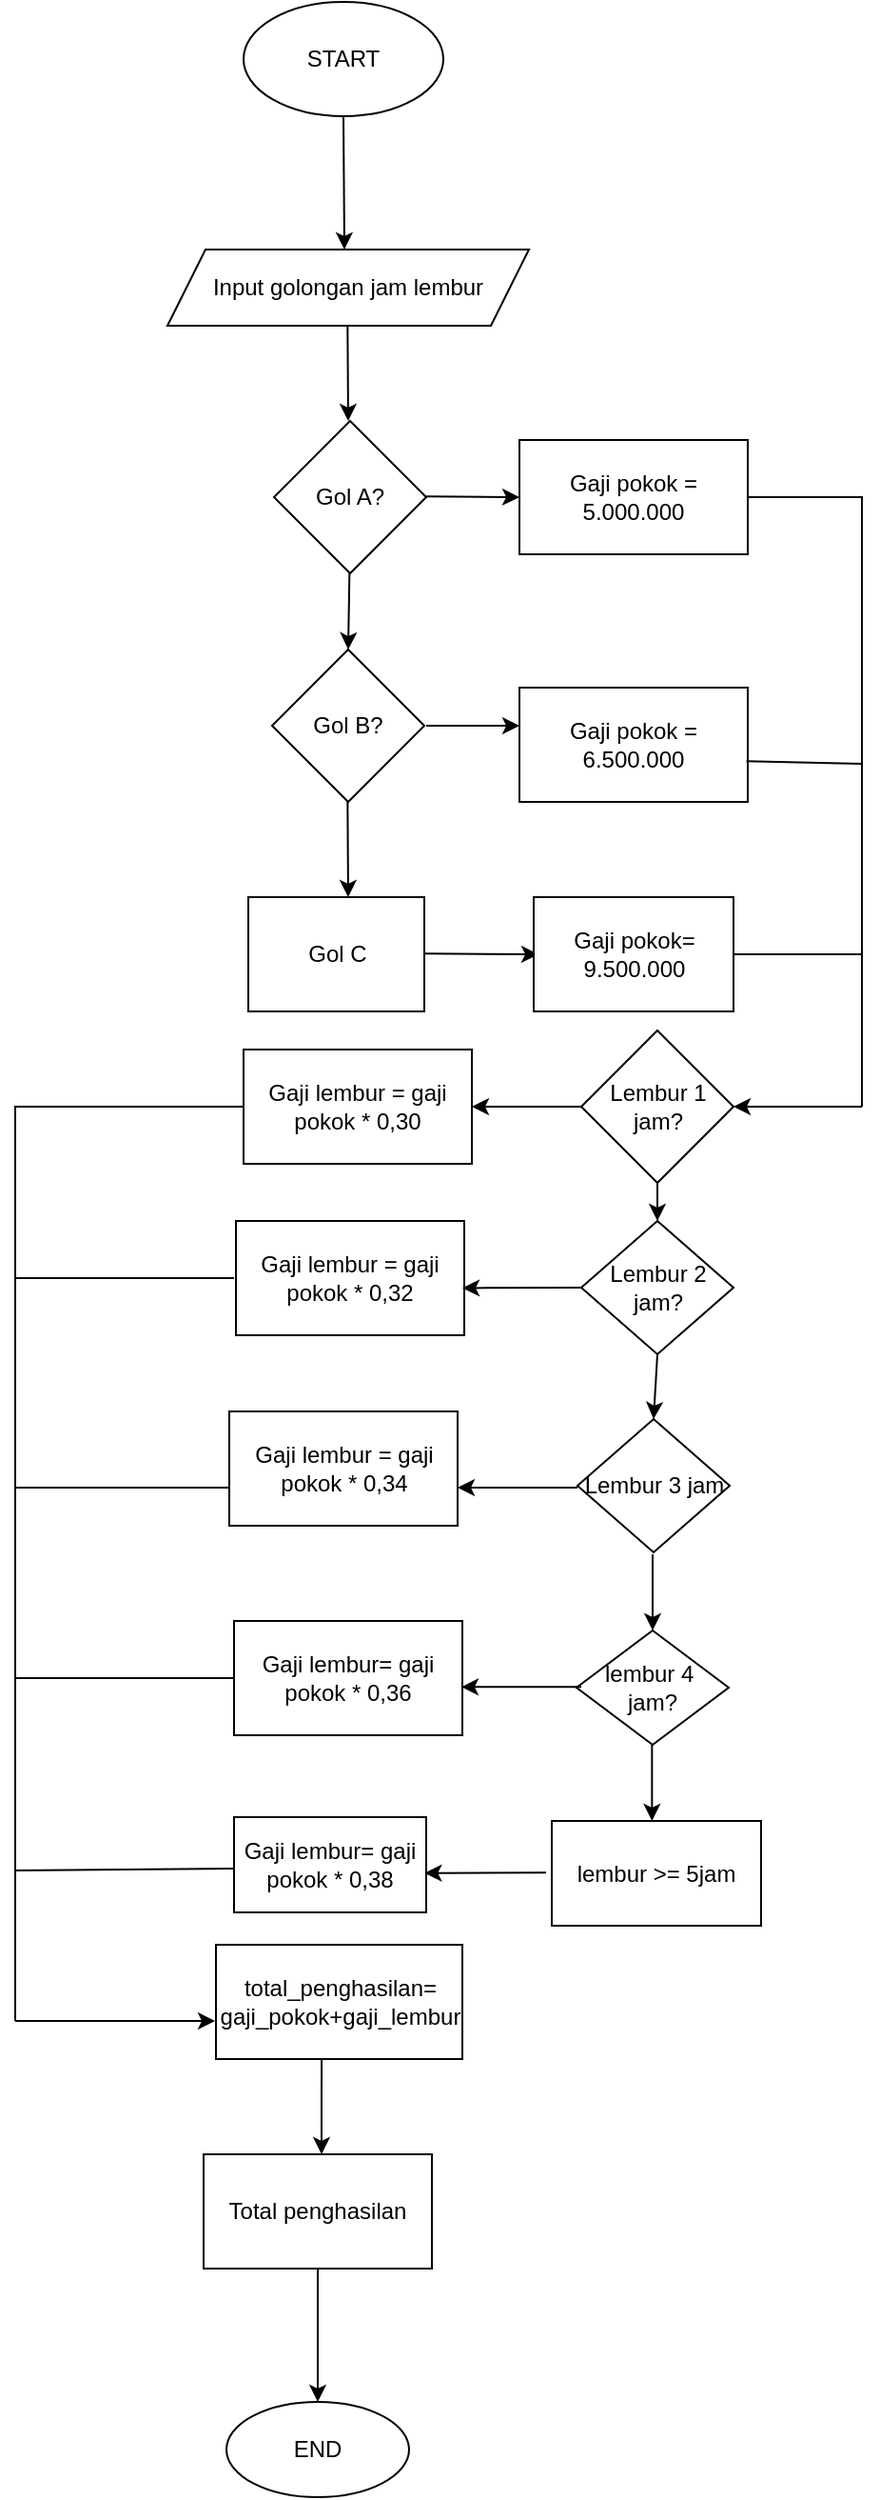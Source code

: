 <mxfile version="26.2.9">
  <diagram name="Halaman-1" id="oa67dm58s6h_PNTkt_5L">
    <mxGraphModel dx="525" dy="278" grid="1" gridSize="10" guides="1" tooltips="1" connect="1" arrows="1" fold="1" page="1" pageScale="1" pageWidth="827" pageHeight="1169" math="0" shadow="0">
      <root>
        <mxCell id="0" />
        <mxCell id="1" parent="0" />
        <mxCell id="6pNxAEckZFCcFxAxn4MV-1" value="START" style="ellipse;whiteSpace=wrap;html=1;" vertex="1" parent="1">
          <mxGeometry x="375" y="20" width="105" height="60" as="geometry" />
        </mxCell>
        <mxCell id="6pNxAEckZFCcFxAxn4MV-2" value="Input golongan jam lembur" style="shape=parallelogram;perimeter=parallelogramPerimeter;whiteSpace=wrap;html=1;fixedSize=1;" vertex="1" parent="1">
          <mxGeometry x="335" y="150" width="190" height="40" as="geometry" />
        </mxCell>
        <mxCell id="6pNxAEckZFCcFxAxn4MV-18" value="" style="endArrow=classic;html=1;rounded=0;exitX=0.5;exitY=1;exitDx=0;exitDy=0;" edge="1" parent="1" source="6pNxAEckZFCcFxAxn4MV-1">
          <mxGeometry width="50" height="50" relative="1" as="geometry">
            <mxPoint x="389" y="170" as="sourcePoint" />
            <mxPoint x="428" y="150" as="targetPoint" />
          </mxGeometry>
        </mxCell>
        <mxCell id="6pNxAEckZFCcFxAxn4MV-19" value="Gol A?" style="rhombus;whiteSpace=wrap;html=1;" vertex="1" parent="1">
          <mxGeometry x="391" y="240" width="80" height="80" as="geometry" />
        </mxCell>
        <mxCell id="6pNxAEckZFCcFxAxn4MV-20" value="" style="endArrow=classic;html=1;rounded=0;exitX=0.5;exitY=1;exitDx=0;exitDy=0;" edge="1" parent="1">
          <mxGeometry width="50" height="50" relative="1" as="geometry">
            <mxPoint x="429.67" y="190" as="sourcePoint" />
            <mxPoint x="430" y="240" as="targetPoint" />
          </mxGeometry>
        </mxCell>
        <mxCell id="6pNxAEckZFCcFxAxn4MV-21" value="" style="endArrow=classic;html=1;rounded=0;" edge="1" parent="1">
          <mxGeometry width="50" height="50" relative="1" as="geometry">
            <mxPoint x="471" y="279.67" as="sourcePoint" />
            <mxPoint x="520" y="280" as="targetPoint" />
          </mxGeometry>
        </mxCell>
        <mxCell id="6pNxAEckZFCcFxAxn4MV-22" value="Gaji pokok = 5.000.000" style="rounded=0;whiteSpace=wrap;html=1;" vertex="1" parent="1">
          <mxGeometry x="520" y="250" width="120" height="60" as="geometry" />
        </mxCell>
        <mxCell id="6pNxAEckZFCcFxAxn4MV-24" value="" style="shape=partialRectangle;whiteSpace=wrap;html=1;bottom=0;right=0;fillColor=none;rotation=-180;direction=north;" vertex="1" parent="1">
          <mxGeometry x="640" y="280" width="60" height="120" as="geometry" />
        </mxCell>
        <mxCell id="6pNxAEckZFCcFxAxn4MV-28" value="Gol B?" style="rhombus;whiteSpace=wrap;html=1;" vertex="1" parent="1">
          <mxGeometry x="390" y="360" width="80" height="80" as="geometry" />
        </mxCell>
        <mxCell id="6pNxAEckZFCcFxAxn4MV-29" value="" style="endArrow=classic;html=1;rounded=0;exitX=0.5;exitY=1;exitDx=0;exitDy=0;" edge="1" parent="1">
          <mxGeometry width="50" height="50" relative="1" as="geometry">
            <mxPoint x="430.67" y="320" as="sourcePoint" />
            <mxPoint x="430" y="360" as="targetPoint" />
          </mxGeometry>
        </mxCell>
        <mxCell id="6pNxAEckZFCcFxAxn4MV-30" value="" style="endArrow=classic;html=1;rounded=0;" edge="1" parent="1">
          <mxGeometry width="50" height="50" relative="1" as="geometry">
            <mxPoint x="471" y="400" as="sourcePoint" />
            <mxPoint x="520" y="400" as="targetPoint" />
          </mxGeometry>
        </mxCell>
        <mxCell id="6pNxAEckZFCcFxAxn4MV-31" value="Gaji pokok = 6.500.000" style="rounded=0;whiteSpace=wrap;html=1;" vertex="1" parent="1">
          <mxGeometry x="520" y="380" width="120" height="60" as="geometry" />
        </mxCell>
        <mxCell id="6pNxAEckZFCcFxAxn4MV-34" value="" style="endArrow=none;html=1;rounded=0;" edge="1" parent="1">
          <mxGeometry width="50" height="50" relative="1" as="geometry">
            <mxPoint x="700" y="420" as="sourcePoint" />
            <mxPoint x="700" y="400" as="targetPoint" />
          </mxGeometry>
        </mxCell>
        <mxCell id="6pNxAEckZFCcFxAxn4MV-35" value="" style="endArrow=none;html=1;rounded=0;exitX=0.994;exitY=0.644;exitDx=0;exitDy=0;exitPerimeter=0;" edge="1" parent="1" source="6pNxAEckZFCcFxAxn4MV-31">
          <mxGeometry width="50" height="50" relative="1" as="geometry">
            <mxPoint x="675" y="527" as="sourcePoint" />
            <mxPoint x="700" y="420" as="targetPoint" />
          </mxGeometry>
        </mxCell>
        <mxCell id="6pNxAEckZFCcFxAxn4MV-36" value="" style="endArrow=classic;html=1;rounded=0;exitX=0.5;exitY=1;exitDx=0;exitDy=0;" edge="1" parent="1">
          <mxGeometry width="50" height="50" relative="1" as="geometry">
            <mxPoint x="429.67" y="440" as="sourcePoint" />
            <mxPoint x="430" y="490" as="targetPoint" />
          </mxGeometry>
        </mxCell>
        <mxCell id="6pNxAEckZFCcFxAxn4MV-38" value="Gol C" style="rounded=0;whiteSpace=wrap;html=1;" vertex="1" parent="1">
          <mxGeometry x="377.5" y="490" width="92.5" height="60" as="geometry" />
        </mxCell>
        <mxCell id="6pNxAEckZFCcFxAxn4MV-39" value="" style="endArrow=classic;html=1;rounded=0;" edge="1" parent="1">
          <mxGeometry width="50" height="50" relative="1" as="geometry">
            <mxPoint x="470" y="519.67" as="sourcePoint" />
            <mxPoint x="530" y="520" as="targetPoint" />
          </mxGeometry>
        </mxCell>
        <mxCell id="6pNxAEckZFCcFxAxn4MV-40" value="Gaji pokok= 9.500.000" style="rounded=0;whiteSpace=wrap;html=1;" vertex="1" parent="1">
          <mxGeometry x="527.5" y="490" width="105" height="60" as="geometry" />
        </mxCell>
        <mxCell id="6pNxAEckZFCcFxAxn4MV-41" value="" style="endArrow=none;html=1;rounded=0;" edge="1" parent="1">
          <mxGeometry width="50" height="50" relative="1" as="geometry">
            <mxPoint x="700" y="520" as="sourcePoint" />
            <mxPoint x="700" y="420" as="targetPoint" />
          </mxGeometry>
        </mxCell>
        <mxCell id="6pNxAEckZFCcFxAxn4MV-43" value="" style="endArrow=none;html=1;rounded=0;exitX=1;exitY=0.5;exitDx=0;exitDy=0;" edge="1" parent="1" source="6pNxAEckZFCcFxAxn4MV-40">
          <mxGeometry width="50" height="50" relative="1" as="geometry">
            <mxPoint x="680" y="690" as="sourcePoint" />
            <mxPoint x="700" y="520" as="targetPoint" />
          </mxGeometry>
        </mxCell>
        <mxCell id="6pNxAEckZFCcFxAxn4MV-46" value="" style="endArrow=none;html=1;rounded=0;" edge="1" parent="1">
          <mxGeometry width="50" height="50" relative="1" as="geometry">
            <mxPoint x="700" y="600" as="sourcePoint" />
            <mxPoint x="700" y="520" as="targetPoint" />
          </mxGeometry>
        </mxCell>
        <mxCell id="6pNxAEckZFCcFxAxn4MV-47" value="" style="endArrow=classic;html=1;rounded=0;" edge="1" parent="1">
          <mxGeometry width="50" height="50" relative="1" as="geometry">
            <mxPoint x="700" y="600" as="sourcePoint" />
            <mxPoint x="632.5" y="600" as="targetPoint" />
          </mxGeometry>
        </mxCell>
        <mxCell id="6pNxAEckZFCcFxAxn4MV-48" value="Lembur 1 jam?" style="rhombus;whiteSpace=wrap;html=1;" vertex="1" parent="1">
          <mxGeometry x="552.5" y="560" width="80" height="80" as="geometry" />
        </mxCell>
        <mxCell id="6pNxAEckZFCcFxAxn4MV-51" value="" style="endArrow=classic;html=1;rounded=0;entryX=1;entryY=0.5;entryDx=0;entryDy=0;" edge="1" parent="1" source="6pNxAEckZFCcFxAxn4MV-48" target="6pNxAEckZFCcFxAxn4MV-52">
          <mxGeometry width="50" height="50" relative="1" as="geometry">
            <mxPoint x="460" y="780" as="sourcePoint" />
            <mxPoint x="500" y="740" as="targetPoint" />
          </mxGeometry>
        </mxCell>
        <mxCell id="6pNxAEckZFCcFxAxn4MV-52" value="Gaji lembur = gaji pokok * 0,30" style="rounded=0;whiteSpace=wrap;html=1;" vertex="1" parent="1">
          <mxGeometry x="375" y="570" width="120" height="60" as="geometry" />
        </mxCell>
        <mxCell id="6pNxAEckZFCcFxAxn4MV-53" value="" style="shape=partialRectangle;whiteSpace=wrap;html=1;bottom=0;right=0;fillColor=none;" vertex="1" parent="1">
          <mxGeometry x="255" y="600" width="120" height="60" as="geometry" />
        </mxCell>
        <mxCell id="6pNxAEckZFCcFxAxn4MV-54" value="Gaji lembur = gaji pokok * 0,32" style="rounded=0;whiteSpace=wrap;html=1;" vertex="1" parent="1">
          <mxGeometry x="371" y="660" width="120" height="60" as="geometry" />
        </mxCell>
        <mxCell id="6pNxAEckZFCcFxAxn4MV-56" value="" style="endArrow=none;html=1;rounded=0;" edge="1" parent="1">
          <mxGeometry width="50" height="50" relative="1" as="geometry">
            <mxPoint x="255" y="690" as="sourcePoint" />
            <mxPoint x="255" y="650" as="targetPoint" />
          </mxGeometry>
        </mxCell>
        <mxCell id="6pNxAEckZFCcFxAxn4MV-57" value="" style="endArrow=none;html=1;rounded=0;" edge="1" parent="1">
          <mxGeometry width="50" height="50" relative="1" as="geometry">
            <mxPoint x="255" y="690" as="sourcePoint" />
            <mxPoint x="370" y="690" as="targetPoint" />
          </mxGeometry>
        </mxCell>
        <mxCell id="6pNxAEckZFCcFxAxn4MV-60" value="" style="endArrow=classic;html=1;rounded=0;entryX=0.992;entryY=0.587;entryDx=0;entryDy=0;entryPerimeter=0;" edge="1" parent="1" target="6pNxAEckZFCcFxAxn4MV-54">
          <mxGeometry width="50" height="50" relative="1" as="geometry">
            <mxPoint x="553" y="695" as="sourcePoint" />
            <mxPoint x="490" y="700" as="targetPoint" />
          </mxGeometry>
        </mxCell>
        <mxCell id="6pNxAEckZFCcFxAxn4MV-62" value="Gaji lembur = gaji pokok * 0,34" style="rounded=0;whiteSpace=wrap;html=1;" vertex="1" parent="1">
          <mxGeometry x="367.5" y="760" width="120" height="60" as="geometry" />
        </mxCell>
        <mxCell id="6pNxAEckZFCcFxAxn4MV-63" value="Lembur 3 jam" style="rhombus;whiteSpace=wrap;html=1;" vertex="1" parent="1">
          <mxGeometry x="550.5" y="764" width="80" height="70" as="geometry" />
        </mxCell>
        <mxCell id="6pNxAEckZFCcFxAxn4MV-64" value="" style="endArrow=none;html=1;rounded=0;" edge="1" parent="1">
          <mxGeometry width="50" height="50" relative="1" as="geometry">
            <mxPoint x="255" y="800" as="sourcePoint" />
            <mxPoint x="255" y="690" as="targetPoint" />
          </mxGeometry>
        </mxCell>
        <mxCell id="6pNxAEckZFCcFxAxn4MV-65" value="" style="endArrow=none;html=1;rounded=0;entryX=0;entryY=0.667;entryDx=0;entryDy=0;entryPerimeter=0;" edge="1" parent="1" target="6pNxAEckZFCcFxAxn4MV-62">
          <mxGeometry width="50" height="50" relative="1" as="geometry">
            <mxPoint x="255" y="800" as="sourcePoint" />
            <mxPoint x="360" y="1010" as="targetPoint" />
          </mxGeometry>
        </mxCell>
        <mxCell id="6pNxAEckZFCcFxAxn4MV-68" value="" style="endArrow=classic;html=1;rounded=0;exitX=0.5;exitY=1;exitDx=0;exitDy=0;" edge="1" parent="1" source="6pNxAEckZFCcFxAxn4MV-48" target="6pNxAEckZFCcFxAxn4MV-59">
          <mxGeometry width="50" height="50" relative="1" as="geometry">
            <mxPoint x="593" y="640" as="sourcePoint" />
            <mxPoint x="600" y="830" as="targetPoint" />
          </mxGeometry>
        </mxCell>
        <mxCell id="6pNxAEckZFCcFxAxn4MV-59" value="Lembur 2 jam?" style="rhombus;whiteSpace=wrap;html=1;" vertex="1" parent="1">
          <mxGeometry x="552.5" y="660" width="80" height="70" as="geometry" />
        </mxCell>
        <mxCell id="6pNxAEckZFCcFxAxn4MV-70" value="" style="endArrow=classic;html=1;rounded=0;entryX=0.992;entryY=0.587;entryDx=0;entryDy=0;entryPerimeter=0;" edge="1" parent="1">
          <mxGeometry width="50" height="50" relative="1" as="geometry">
            <mxPoint x="550.5" y="800" as="sourcePoint" />
            <mxPoint x="487.5" y="800" as="targetPoint" />
          </mxGeometry>
        </mxCell>
        <mxCell id="6pNxAEckZFCcFxAxn4MV-71" value="" style="endArrow=classic;html=1;rounded=0;exitX=0.5;exitY=1;exitDx=0;exitDy=0;entryX=0.5;entryY=0;entryDx=0;entryDy=0;" edge="1" parent="1" source="6pNxAEckZFCcFxAxn4MV-59" target="6pNxAEckZFCcFxAxn4MV-63">
          <mxGeometry width="50" height="50" relative="1" as="geometry">
            <mxPoint x="565.5" y="764" as="sourcePoint" />
            <mxPoint x="590" y="760" as="targetPoint" />
          </mxGeometry>
        </mxCell>
        <mxCell id="6pNxAEckZFCcFxAxn4MV-72" value="" style="endArrow=none;html=1;rounded=0;" edge="1" parent="1">
          <mxGeometry width="50" height="50" relative="1" as="geometry">
            <mxPoint x="255" y="1080" as="sourcePoint" />
            <mxPoint x="255" y="800" as="targetPoint" />
          </mxGeometry>
        </mxCell>
        <mxCell id="6pNxAEckZFCcFxAxn4MV-77" value="" style="endArrow=classic;html=1;rounded=0;" edge="1" parent="1">
          <mxGeometry width="50" height="50" relative="1" as="geometry">
            <mxPoint x="590" y="835" as="sourcePoint" />
            <mxPoint x="590" y="875" as="targetPoint" />
          </mxGeometry>
        </mxCell>
        <mxCell id="6pNxAEckZFCcFxAxn4MV-78" value="lembur 4&amp;nbsp;&lt;div&gt;jam?&lt;/div&gt;" style="rhombus;whiteSpace=wrap;html=1;" vertex="1" parent="1">
          <mxGeometry x="550" y="875" width="80" height="60" as="geometry" />
        </mxCell>
        <mxCell id="6pNxAEckZFCcFxAxn4MV-80" value="" style="endArrow=none;html=1;rounded=0;" edge="1" parent="1" target="6pNxAEckZFCcFxAxn4MV-81">
          <mxGeometry width="50" height="50" relative="1" as="geometry">
            <mxPoint x="255" y="900" as="sourcePoint" />
            <mxPoint x="360" y="900" as="targetPoint" />
          </mxGeometry>
        </mxCell>
        <mxCell id="6pNxAEckZFCcFxAxn4MV-81" value="Gaji lembur= gaji pokok * 0,36" style="rounded=0;whiteSpace=wrap;html=1;" vertex="1" parent="1">
          <mxGeometry x="370" y="870" width="120" height="60" as="geometry" />
        </mxCell>
        <mxCell id="6pNxAEckZFCcFxAxn4MV-82" value="" style="endArrow=classic;html=1;rounded=0;entryX=0.992;entryY=0.587;entryDx=0;entryDy=0;entryPerimeter=0;" edge="1" parent="1">
          <mxGeometry width="50" height="50" relative="1" as="geometry">
            <mxPoint x="552.5" y="904.67" as="sourcePoint" />
            <mxPoint x="489.5" y="904.67" as="targetPoint" />
          </mxGeometry>
        </mxCell>
        <mxCell id="6pNxAEckZFCcFxAxn4MV-83" value="" style="endArrow=classic;html=1;rounded=0;" edge="1" parent="1">
          <mxGeometry width="50" height="50" relative="1" as="geometry">
            <mxPoint x="589.67" y="935" as="sourcePoint" />
            <mxPoint x="589.67" y="975" as="targetPoint" />
          </mxGeometry>
        </mxCell>
        <mxCell id="6pNxAEckZFCcFxAxn4MV-84" value="lembur &amp;gt;= 5jam" style="rounded=0;whiteSpace=wrap;html=1;" vertex="1" parent="1">
          <mxGeometry x="537" y="975" width="110" height="55" as="geometry" />
        </mxCell>
        <mxCell id="6pNxAEckZFCcFxAxn4MV-85" value="" style="endArrow=classic;html=1;rounded=0;entryX=0.992;entryY=0.587;entryDx=0;entryDy=0;entryPerimeter=0;" edge="1" parent="1" target="6pNxAEckZFCcFxAxn4MV-86">
          <mxGeometry width="50" height="50" relative="1" as="geometry">
            <mxPoint x="534" y="1002.17" as="sourcePoint" />
            <mxPoint x="471" y="1002.17" as="targetPoint" />
          </mxGeometry>
        </mxCell>
        <mxCell id="6pNxAEckZFCcFxAxn4MV-86" value="Gaji lembur= gaji pokok * 0,38" style="rounded=0;whiteSpace=wrap;html=1;" vertex="1" parent="1">
          <mxGeometry x="370" y="973" width="101" height="50" as="geometry" />
        </mxCell>
        <mxCell id="6pNxAEckZFCcFxAxn4MV-87" value="" style="endArrow=none;html=1;rounded=0;" edge="1" parent="1">
          <mxGeometry width="50" height="50" relative="1" as="geometry">
            <mxPoint x="255" y="1001" as="sourcePoint" />
            <mxPoint x="370" y="1000" as="targetPoint" />
          </mxGeometry>
        </mxCell>
        <mxCell id="6pNxAEckZFCcFxAxn4MV-88" value="" style="endArrow=classic;html=1;rounded=0;" edge="1" parent="1">
          <mxGeometry width="50" height="50" relative="1" as="geometry">
            <mxPoint x="255" y="1080" as="sourcePoint" />
            <mxPoint x="360" y="1080" as="targetPoint" />
          </mxGeometry>
        </mxCell>
        <mxCell id="6pNxAEckZFCcFxAxn4MV-89" value="total_penghasilan=&lt;div&gt;gaji_pokok+gaji_lembur&lt;/div&gt;" style="rounded=0;whiteSpace=wrap;html=1;" vertex="1" parent="1">
          <mxGeometry x="360.5" y="1040" width="129.5" height="60" as="geometry" />
        </mxCell>
        <mxCell id="6pNxAEckZFCcFxAxn4MV-90" value="" style="endArrow=classic;html=1;rounded=0;exitX=0.421;exitY=1.007;exitDx=0;exitDy=0;exitPerimeter=0;" edge="1" parent="1">
          <mxGeometry width="50" height="50" relative="1" as="geometry">
            <mxPoint x="416.02" y="1100.42" as="sourcePoint" />
            <mxPoint x="416" y="1150" as="targetPoint" />
          </mxGeometry>
        </mxCell>
        <mxCell id="6pNxAEckZFCcFxAxn4MV-91" value="Total penghasilan" style="rounded=0;whiteSpace=wrap;html=1;" vertex="1" parent="1">
          <mxGeometry x="354" y="1150" width="120" height="60" as="geometry" />
        </mxCell>
        <mxCell id="6pNxAEckZFCcFxAxn4MV-92" value="" style="endArrow=classic;html=1;rounded=0;exitX=0.5;exitY=1;exitDx=0;exitDy=0;" edge="1" parent="1" source="6pNxAEckZFCcFxAxn4MV-91" target="6pNxAEckZFCcFxAxn4MV-93">
          <mxGeometry width="50" height="50" relative="1" as="geometry">
            <mxPoint x="380" y="1360" as="sourcePoint" />
            <mxPoint x="414" y="1300" as="targetPoint" />
          </mxGeometry>
        </mxCell>
        <mxCell id="6pNxAEckZFCcFxAxn4MV-93" value="END" style="ellipse;whiteSpace=wrap;html=1;" vertex="1" parent="1">
          <mxGeometry x="366" y="1280" width="96" height="50" as="geometry" />
        </mxCell>
      </root>
    </mxGraphModel>
  </diagram>
</mxfile>
